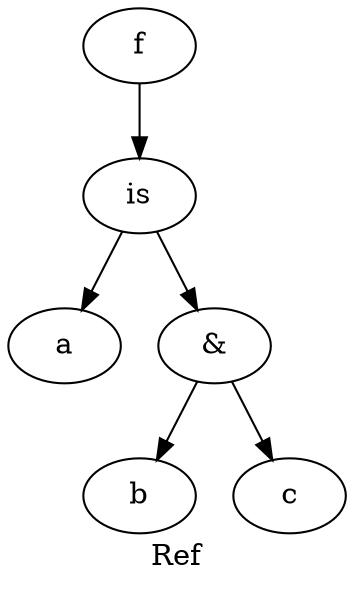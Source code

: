 digraph grafo {
  label="Ref";
  88167088652352 [ label="f" ];
  88167088652352 -> 88167088652736;
  88167088652736 [ label="is" ];
  88167088652736 -> 88167088652688;
  88167088652688 [ label="a" ];
  88167088652736 -> 88167088652640;
  88167088652640 [ label="&" ];
  88167088652640 -> 88167088652544;
  88167088652544 [ label="b" ];
  88167088652640 -> 88167088652592;
  88167088652592 [ label="c" ];
}
